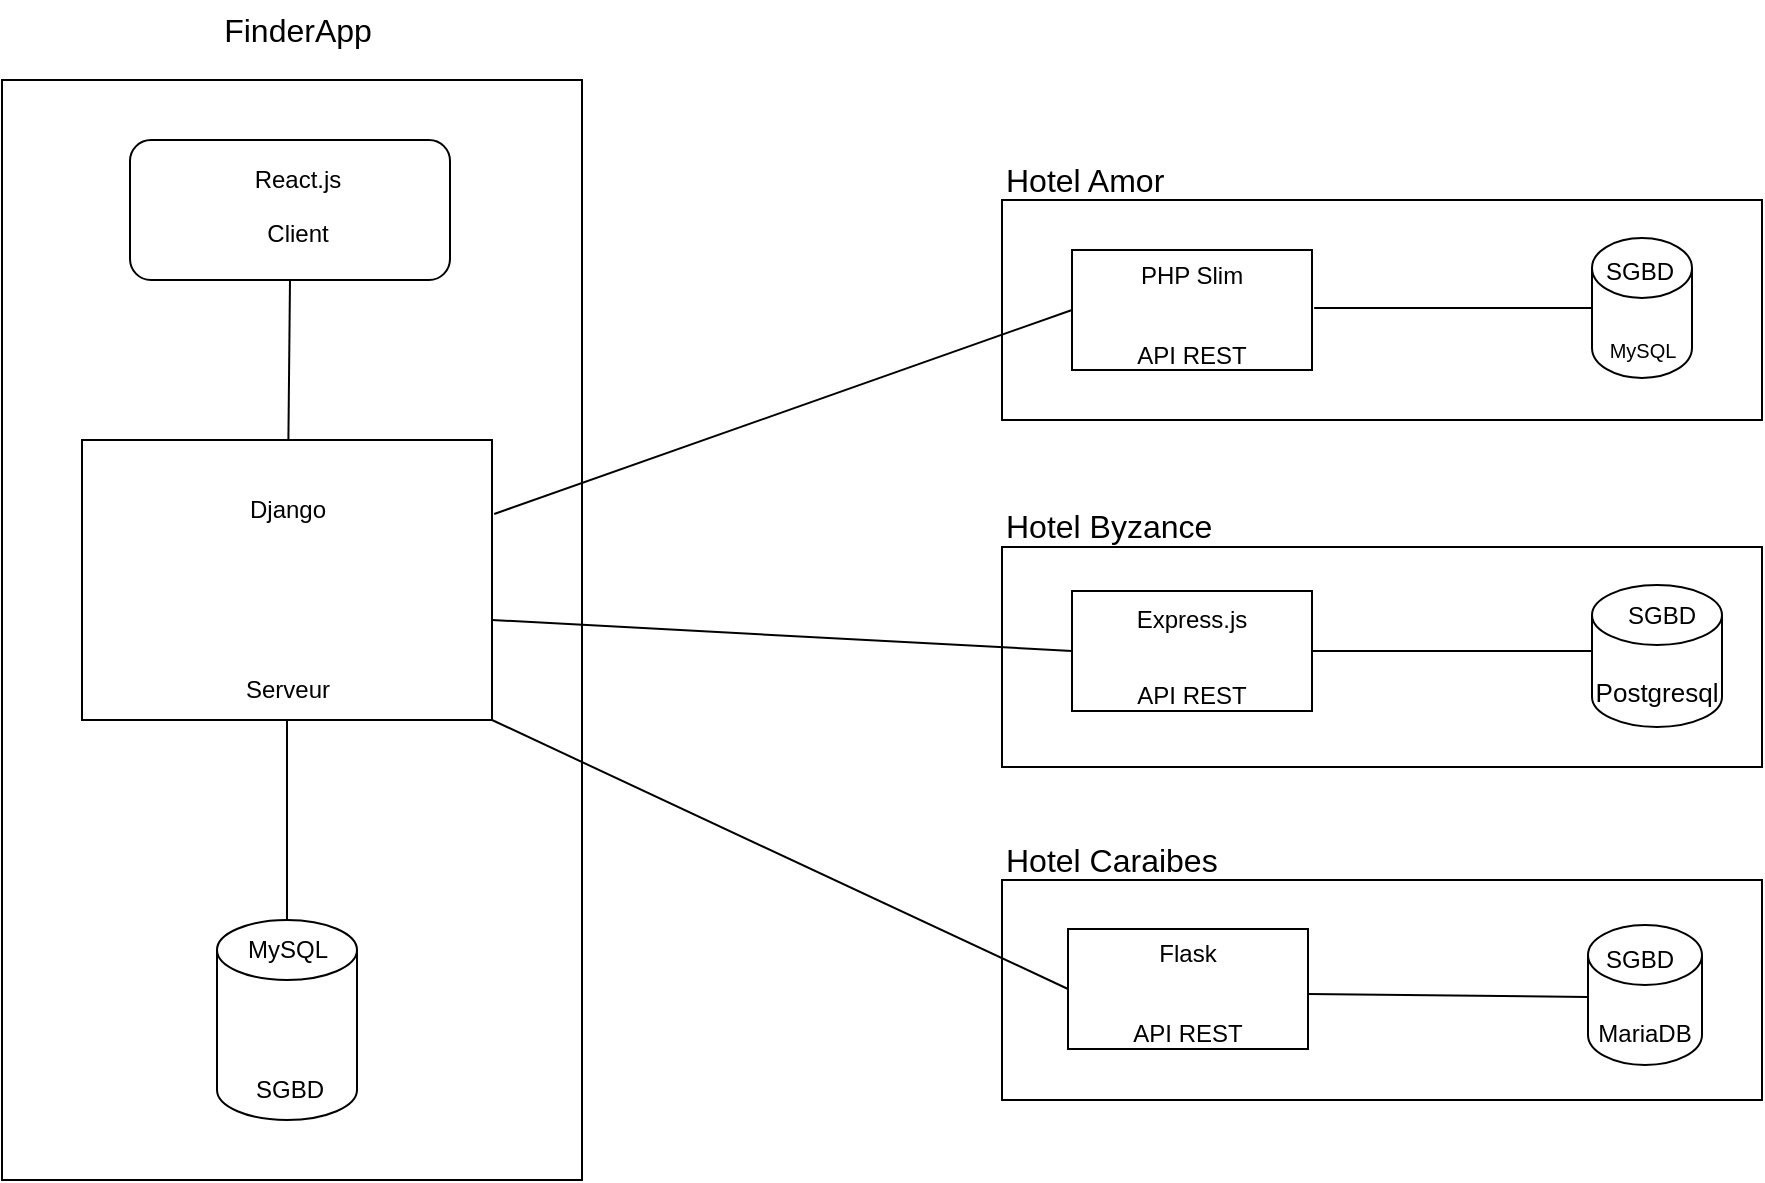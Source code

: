 <mxfile version="20.8.23" type="device"><diagram name="Page-1" id="WhIu3exmrKxaq3aQIOdc"><mxGraphModel dx="1046" dy="615" grid="1" gridSize="10" guides="1" tooltips="1" connect="1" arrows="1" fold="1" page="1" pageScale="1" pageWidth="1169" pageHeight="827" math="0" shadow="0"><root><mxCell id="0"/><mxCell id="1" parent="0"/><mxCell id="27TVwnhsRwoS5qvr0lGn-1" value="" style="rounded=0;whiteSpace=wrap;html=1;" parent="1" vertex="1"><mxGeometry x="85" y="70" width="290" height="550" as="geometry"/></mxCell><mxCell id="27TVwnhsRwoS5qvr0lGn-2" value="&lt;font style=&quot;font-size: 16px;&quot;&gt;FinderApp&lt;/font&gt;" style="text;html=1;strokeColor=none;fillColor=none;align=center;verticalAlign=middle;whiteSpace=wrap;rounded=0;" parent="1" vertex="1"><mxGeometry x="202.5" y="30" width="60" height="30" as="geometry"/></mxCell><mxCell id="27TVwnhsRwoS5qvr0lGn-4" value="" style="rounded=0;whiteSpace=wrap;html=1;" parent="1" vertex="1"><mxGeometry x="125" y="250" width="205" height="140" as="geometry"/></mxCell><mxCell id="27TVwnhsRwoS5qvr0lGn-6" value="" style="rounded=1;whiteSpace=wrap;html=1;" parent="1" vertex="1"><mxGeometry x="149" y="100" width="160" height="70" as="geometry"/></mxCell><mxCell id="27TVwnhsRwoS5qvr0lGn-7" value="" style="shape=cylinder3;whiteSpace=wrap;html=1;boundedLbl=1;backgroundOutline=1;size=15;" parent="1" vertex="1"><mxGeometry x="192.5" y="490" width="70" height="100" as="geometry"/></mxCell><mxCell id="27TVwnhsRwoS5qvr0lGn-22" value="&lt;font style=&quot;font-size: 12px;&quot;&gt;Client&lt;/font&gt;" style="text;html=1;strokeColor=none;fillColor=none;align=center;verticalAlign=middle;whiteSpace=wrap;rounded=0;fontSize=16;" parent="1" vertex="1"><mxGeometry x="202.5" y="130" width="60" height="30" as="geometry"/></mxCell><mxCell id="27TVwnhsRwoS5qvr0lGn-23" value="React.js" style="text;html=1;strokeColor=none;fillColor=none;align=center;verticalAlign=middle;whiteSpace=wrap;rounded=0;fontSize=12;" parent="1" vertex="1"><mxGeometry x="202.5" y="105" width="60" height="30" as="geometry"/></mxCell><mxCell id="27TVwnhsRwoS5qvr0lGn-24" value="Django" style="text;html=1;strokeColor=none;fillColor=none;align=center;verticalAlign=middle;whiteSpace=wrap;rounded=0;fontSize=12;" parent="1" vertex="1"><mxGeometry x="197.5" y="270" width="60" height="30" as="geometry"/></mxCell><mxCell id="27TVwnhsRwoS5qvr0lGn-25" value="Serveur" style="text;html=1;strokeColor=none;fillColor=none;align=center;verticalAlign=middle;whiteSpace=wrap;rounded=0;fontSize=12;" parent="1" vertex="1"><mxGeometry x="197.5" y="360" width="60" height="30" as="geometry"/></mxCell><mxCell id="27TVwnhsRwoS5qvr0lGn-26" value="SGBD" style="text;html=1;strokeColor=none;fillColor=none;align=center;verticalAlign=middle;whiteSpace=wrap;rounded=0;fontSize=12;" parent="1" vertex="1"><mxGeometry x="199" y="560" width="60" height="30" as="geometry"/></mxCell><mxCell id="27TVwnhsRwoS5qvr0lGn-27" value="MySQL" style="text;html=1;strokeColor=none;fillColor=none;align=center;verticalAlign=middle;whiteSpace=wrap;rounded=0;fontSize=12;" parent="1" vertex="1"><mxGeometry x="197.5" y="490" width="60" height="30" as="geometry"/></mxCell><mxCell id="27TVwnhsRwoS5qvr0lGn-32" value="" style="group" parent="1" vertex="1" connectable="0"><mxGeometry x="585" y="470" width="380" height="110" as="geometry"/></mxCell><mxCell id="27TVwnhsRwoS5qvr0lGn-29" value="" style="rounded=0;whiteSpace=wrap;html=1;fontSize=12;" parent="27TVwnhsRwoS5qvr0lGn-32" vertex="1"><mxGeometry width="380" height="110" as="geometry"/></mxCell><mxCell id="27TVwnhsRwoS5qvr0lGn-13" value="" style="rounded=0;whiteSpace=wrap;html=1;" parent="27TVwnhsRwoS5qvr0lGn-32" vertex="1"><mxGeometry x="33" y="24.5" width="120" height="60" as="geometry"/></mxCell><mxCell id="27TVwnhsRwoS5qvr0lGn-16" value="" style="shape=cylinder3;whiteSpace=wrap;html=1;boundedLbl=1;backgroundOutline=1;size=15;" parent="27TVwnhsRwoS5qvr0lGn-32" vertex="1"><mxGeometry x="293" y="22.5" width="57" height="70" as="geometry"/></mxCell><mxCell id="27TVwnhsRwoS5qvr0lGn-19" value="" style="endArrow=none;html=1;rounded=0;entryX=0;entryY=0.5;entryDx=0;entryDy=0;entryPerimeter=0;" parent="27TVwnhsRwoS5qvr0lGn-32" edge="1"><mxGeometry width="50" height="50" relative="1" as="geometry"><mxPoint x="153" y="57" as="sourcePoint"/><mxPoint x="293" y="58.5" as="targetPoint"/></mxGeometry></mxCell><mxCell id="27TVwnhsRwoS5qvr0lGn-43" value="API REST" style="text;html=1;strokeColor=none;fillColor=none;align=center;verticalAlign=middle;whiteSpace=wrap;rounded=0;fontSize=12;" parent="27TVwnhsRwoS5qvr0lGn-32" vertex="1"><mxGeometry x="63" y="69.5" width="60" height="15" as="geometry"/></mxCell><mxCell id="27TVwnhsRwoS5qvr0lGn-44" value="Flask" style="text;html=1;strokeColor=none;fillColor=none;align=center;verticalAlign=middle;whiteSpace=wrap;rounded=0;fontSize=12;" parent="27TVwnhsRwoS5qvr0lGn-32" vertex="1"><mxGeometry x="63" y="24.5" width="60" height="25.5" as="geometry"/></mxCell><mxCell id="27TVwnhsRwoS5qvr0lGn-50" value="MariaDB" style="text;html=1;strokeColor=none;fillColor=none;align=center;verticalAlign=middle;whiteSpace=wrap;rounded=0;fontSize=12;" parent="27TVwnhsRwoS5qvr0lGn-32" vertex="1"><mxGeometry x="299" y="67" width="45" height="20" as="geometry"/></mxCell><mxCell id="27TVwnhsRwoS5qvr0lGn-33" value="" style="group" parent="1" vertex="1" connectable="0"><mxGeometry x="585" y="303.5" width="380" height="110" as="geometry"/></mxCell><mxCell id="27TVwnhsRwoS5qvr0lGn-30" value="" style="rounded=0;whiteSpace=wrap;html=1;fontSize=12;" parent="27TVwnhsRwoS5qvr0lGn-33" vertex="1"><mxGeometry width="380" height="110" as="geometry"/></mxCell><mxCell id="27TVwnhsRwoS5qvr0lGn-12" value="" style="rounded=0;whiteSpace=wrap;html=1;" parent="27TVwnhsRwoS5qvr0lGn-33" vertex="1"><mxGeometry x="35" y="22" width="120" height="60" as="geometry"/></mxCell><mxCell id="27TVwnhsRwoS5qvr0lGn-15" value="" style="shape=cylinder3;whiteSpace=wrap;html=1;boundedLbl=1;backgroundOutline=1;size=15;" parent="27TVwnhsRwoS5qvr0lGn-33" vertex="1"><mxGeometry x="295" y="19" width="65" height="71" as="geometry"/></mxCell><mxCell id="27TVwnhsRwoS5qvr0lGn-20" value="" style="endArrow=none;html=1;rounded=0;" parent="27TVwnhsRwoS5qvr0lGn-33" edge="1"><mxGeometry width="50" height="50" relative="1" as="geometry"><mxPoint x="155" y="52" as="sourcePoint"/><mxPoint x="295" y="52" as="targetPoint"/></mxGeometry></mxCell><mxCell id="27TVwnhsRwoS5qvr0lGn-41" value="Express.js" style="text;html=1;strokeColor=none;fillColor=none;align=center;verticalAlign=middle;whiteSpace=wrap;rounded=0;fontSize=12;" parent="27TVwnhsRwoS5qvr0lGn-33" vertex="1"><mxGeometry x="65" y="22" width="60" height="28" as="geometry"/></mxCell><mxCell id="27TVwnhsRwoS5qvr0lGn-42" value="API REST" style="text;html=1;strokeColor=none;fillColor=none;align=center;verticalAlign=middle;whiteSpace=wrap;rounded=0;fontSize=12;" parent="27TVwnhsRwoS5qvr0lGn-33" vertex="1"><mxGeometry x="65" y="67" width="60" height="15" as="geometry"/></mxCell><mxCell id="27TVwnhsRwoS5qvr0lGn-46" value="SGBD" style="text;html=1;strokeColor=none;fillColor=none;align=center;verticalAlign=middle;whiteSpace=wrap;rounded=0;fontSize=12;" parent="27TVwnhsRwoS5qvr0lGn-33" vertex="1"><mxGeometry x="304" y="22" width="52" height="25.5" as="geometry"/></mxCell><mxCell id="27TVwnhsRwoS5qvr0lGn-49" value="&lt;font style=&quot;font-size: 13px;&quot;&gt;Postgresql&lt;/font&gt;" style="text;html=1;strokeColor=none;fillColor=none;align=center;verticalAlign=middle;whiteSpace=wrap;rounded=0;fontSize=12;" parent="27TVwnhsRwoS5qvr0lGn-33" vertex="1"><mxGeometry x="305" y="62" width="45" height="20" as="geometry"/></mxCell><mxCell id="27TVwnhsRwoS5qvr0lGn-34" value="" style="group" parent="1" vertex="1" connectable="0"><mxGeometry x="585" y="130" width="380" height="110" as="geometry"/></mxCell><mxCell id="27TVwnhsRwoS5qvr0lGn-31" value="" style="rounded=0;whiteSpace=wrap;html=1;fontSize=12;" parent="27TVwnhsRwoS5qvr0lGn-34" vertex="1"><mxGeometry width="380" height="110" as="geometry"/></mxCell><mxCell id="27TVwnhsRwoS5qvr0lGn-11" value="" style="rounded=0;whiteSpace=wrap;html=1;" parent="27TVwnhsRwoS5qvr0lGn-34" vertex="1"><mxGeometry x="35" y="25" width="120" height="60" as="geometry"/></mxCell><mxCell id="27TVwnhsRwoS5qvr0lGn-14" value="" style="shape=cylinder3;whiteSpace=wrap;html=1;boundedLbl=1;backgroundOutline=1;size=15;" parent="27TVwnhsRwoS5qvr0lGn-34" vertex="1"><mxGeometry x="295" y="19" width="50" height="70" as="geometry"/></mxCell><mxCell id="27TVwnhsRwoS5qvr0lGn-18" value="" style="endArrow=none;html=1;rounded=0;entryX=0;entryY=0.5;entryDx=0;entryDy=0;entryPerimeter=0;exitX=1.009;exitY=0.401;exitDx=0;exitDy=0;exitPerimeter=0;" parent="27TVwnhsRwoS5qvr0lGn-34" target="27TVwnhsRwoS5qvr0lGn-14" edge="1"><mxGeometry width="50" height="50" relative="1" as="geometry"><mxPoint x="156.08" y="54.06" as="sourcePoint"/><mxPoint x="205" y="32" as="targetPoint"/></mxGeometry></mxCell><mxCell id="27TVwnhsRwoS5qvr0lGn-38" value="PHP Slim" style="text;html=1;strokeColor=none;fillColor=none;align=center;verticalAlign=middle;whiteSpace=wrap;rounded=0;fontSize=12;" parent="27TVwnhsRwoS5qvr0lGn-34" vertex="1"><mxGeometry x="65" y="25" width="60" height="25" as="geometry"/></mxCell><mxCell id="27TVwnhsRwoS5qvr0lGn-39" value="API REST" style="text;html=1;strokeColor=none;fillColor=none;align=center;verticalAlign=middle;whiteSpace=wrap;rounded=0;fontSize=12;" parent="27TVwnhsRwoS5qvr0lGn-34" vertex="1"><mxGeometry x="65" y="70" width="60" height="15" as="geometry"/></mxCell><mxCell id="27TVwnhsRwoS5qvr0lGn-47" value="SGBD" style="text;html=1;strokeColor=none;fillColor=none;align=center;verticalAlign=middle;whiteSpace=wrap;rounded=0;fontSize=12;" parent="27TVwnhsRwoS5qvr0lGn-34" vertex="1"><mxGeometry x="293" y="23" width="52" height="25.5" as="geometry"/></mxCell><mxCell id="27TVwnhsRwoS5qvr0lGn-48" value="&lt;font style=&quot;font-size: 10px;&quot;&gt;MySQL&lt;/font&gt;" style="text;html=1;strokeColor=none;fillColor=none;align=center;verticalAlign=middle;whiteSpace=wrap;rounded=0;fontSize=12;" parent="27TVwnhsRwoS5qvr0lGn-34" vertex="1"><mxGeometry x="297.5" y="65" width="45" height="20" as="geometry"/></mxCell><mxCell id="27TVwnhsRwoS5qvr0lGn-35" value="&lt;font style=&quot;font-size: 16px;&quot;&gt;Hotel Amor&lt;br&gt;&lt;/font&gt;" style="text;html=1;strokeColor=none;fillColor=none;align=left;verticalAlign=middle;whiteSpace=wrap;rounded=0;" parent="1" vertex="1"><mxGeometry x="585" y="110" width="105" height="20" as="geometry"/></mxCell><mxCell id="27TVwnhsRwoS5qvr0lGn-36" value="&lt;font style=&quot;font-size: 16px;&quot;&gt;Hotel Byzance&lt;/font&gt;" style="text;whiteSpace=wrap;html=1;fontSize=16;" parent="1" vertex="1"><mxGeometry x="585" y="276.5" width="140" height="26.5" as="geometry"/></mxCell><mxCell id="27TVwnhsRwoS5qvr0lGn-37" value="&lt;font style=&quot;font-size: 16px;&quot;&gt;Hotel Caraibes&lt;br&gt;&lt;/font&gt;" style="text;whiteSpace=wrap;html=1;fontSize=16;" parent="1" vertex="1"><mxGeometry x="585" y="443.5" width="140" height="26.5" as="geometry"/></mxCell><mxCell id="27TVwnhsRwoS5qvr0lGn-8" value="" style="endArrow=none;html=1;rounded=0;exitX=1.015;exitY=0.165;exitDx=0;exitDy=0;exitPerimeter=0;entryX=0;entryY=0.5;entryDx=0;entryDy=0;" parent="1" target="27TVwnhsRwoS5qvr0lGn-11" edge="1"><mxGeometry width="50" height="50" relative="1" as="geometry"><mxPoint x="331.075" y="287" as="sourcePoint"/><mxPoint x="620" y="264" as="targetPoint"/></mxGeometry></mxCell><mxCell id="27TVwnhsRwoS5qvr0lGn-9" value="" style="endArrow=none;html=1;rounded=0;exitX=1.017;exitY=0.477;exitDx=0;exitDy=0;exitPerimeter=0;entryX=0;entryY=0.5;entryDx=0;entryDy=0;" parent="1" target="27TVwnhsRwoS5qvr0lGn-12" edge="1"><mxGeometry width="50" height="50" relative="1" as="geometry"><mxPoint x="330.0" y="340.0" as="sourcePoint"/><mxPoint x="580" y="340" as="targetPoint"/></mxGeometry></mxCell><mxCell id="27TVwnhsRwoS5qvr0lGn-10" value="" style="endArrow=none;html=1;rounded=0;entryX=0;entryY=0.5;entryDx=0;entryDy=0;" parent="1" target="27TVwnhsRwoS5qvr0lGn-13" edge="1"><mxGeometry width="50" height="50" relative="1" as="geometry"><mxPoint x="330" y="390" as="sourcePoint"/><mxPoint x="620" y="420" as="targetPoint"/></mxGeometry></mxCell><mxCell id="27TVwnhsRwoS5qvr0lGn-45" value="SGBD" style="text;html=1;strokeColor=none;fillColor=none;align=center;verticalAlign=middle;whiteSpace=wrap;rounded=0;fontSize=12;" parent="1" vertex="1"><mxGeometry x="878" y="497.5" width="52" height="25.5" as="geometry"/></mxCell><mxCell id="VTyoqj-TlCHlX6zy9DKo-1" value="" style="endArrow=none;html=1;rounded=0;exitX=0.5;exitY=0;exitDx=0;exitDy=0;entryX=0.5;entryY=1;entryDx=0;entryDy=0;" edge="1" parent="1" source="27TVwnhsRwoS5qvr0lGn-27" target="27TVwnhsRwoS5qvr0lGn-25"><mxGeometry width="50" height="50" relative="1" as="geometry"><mxPoint x="470" y="380" as="sourcePoint"/><mxPoint x="520" y="330" as="targetPoint"/></mxGeometry></mxCell><mxCell id="VTyoqj-TlCHlX6zy9DKo-3" value="" style="endArrow=none;html=1;rounded=0;entryX=0.5;entryY=1;entryDx=0;entryDy=0;" edge="1" parent="1" source="27TVwnhsRwoS5qvr0lGn-4" target="27TVwnhsRwoS5qvr0lGn-6"><mxGeometry width="50" height="50" relative="1" as="geometry"><mxPoint x="470" y="380" as="sourcePoint"/><mxPoint x="520" y="330" as="targetPoint"/></mxGeometry></mxCell></root></mxGraphModel></diagram></mxfile>